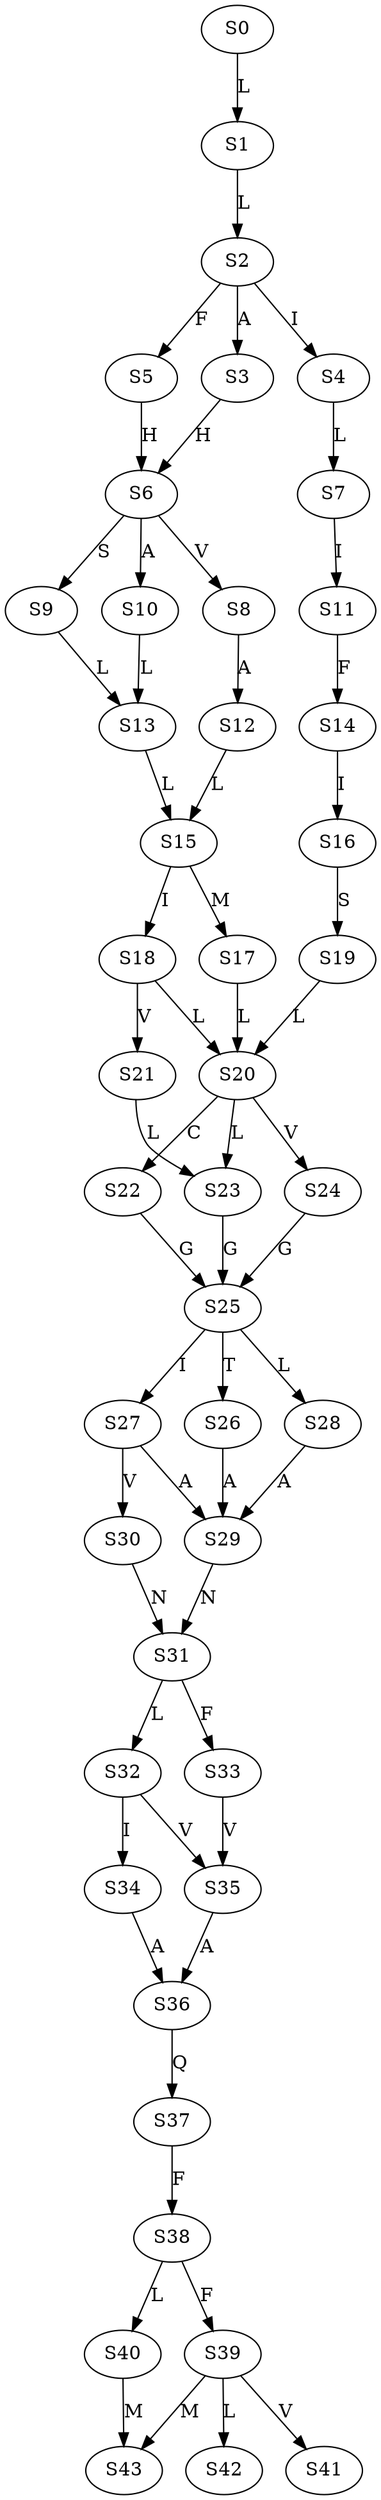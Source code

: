 strict digraph  {
	S0 -> S1 [ label = L ];
	S1 -> S2 [ label = L ];
	S2 -> S3 [ label = A ];
	S2 -> S4 [ label = I ];
	S2 -> S5 [ label = F ];
	S3 -> S6 [ label = H ];
	S4 -> S7 [ label = L ];
	S5 -> S6 [ label = H ];
	S6 -> S8 [ label = V ];
	S6 -> S9 [ label = S ];
	S6 -> S10 [ label = A ];
	S7 -> S11 [ label = I ];
	S8 -> S12 [ label = A ];
	S9 -> S13 [ label = L ];
	S10 -> S13 [ label = L ];
	S11 -> S14 [ label = F ];
	S12 -> S15 [ label = L ];
	S13 -> S15 [ label = L ];
	S14 -> S16 [ label = I ];
	S15 -> S17 [ label = M ];
	S15 -> S18 [ label = I ];
	S16 -> S19 [ label = S ];
	S17 -> S20 [ label = L ];
	S18 -> S20 [ label = L ];
	S18 -> S21 [ label = V ];
	S19 -> S20 [ label = L ];
	S20 -> S22 [ label = C ];
	S20 -> S23 [ label = L ];
	S20 -> S24 [ label = V ];
	S21 -> S23 [ label = L ];
	S22 -> S25 [ label = G ];
	S23 -> S25 [ label = G ];
	S24 -> S25 [ label = G ];
	S25 -> S26 [ label = T ];
	S25 -> S27 [ label = I ];
	S25 -> S28 [ label = L ];
	S26 -> S29 [ label = A ];
	S27 -> S29 [ label = A ];
	S27 -> S30 [ label = V ];
	S28 -> S29 [ label = A ];
	S29 -> S31 [ label = N ];
	S30 -> S31 [ label = N ];
	S31 -> S32 [ label = L ];
	S31 -> S33 [ label = F ];
	S32 -> S34 [ label = I ];
	S32 -> S35 [ label = V ];
	S33 -> S35 [ label = V ];
	S34 -> S36 [ label = A ];
	S35 -> S36 [ label = A ];
	S36 -> S37 [ label = Q ];
	S37 -> S38 [ label = F ];
	S38 -> S39 [ label = F ];
	S38 -> S40 [ label = L ];
	S39 -> S41 [ label = V ];
	S39 -> S42 [ label = L ];
	S39 -> S43 [ label = M ];
	S40 -> S43 [ label = M ];
}
